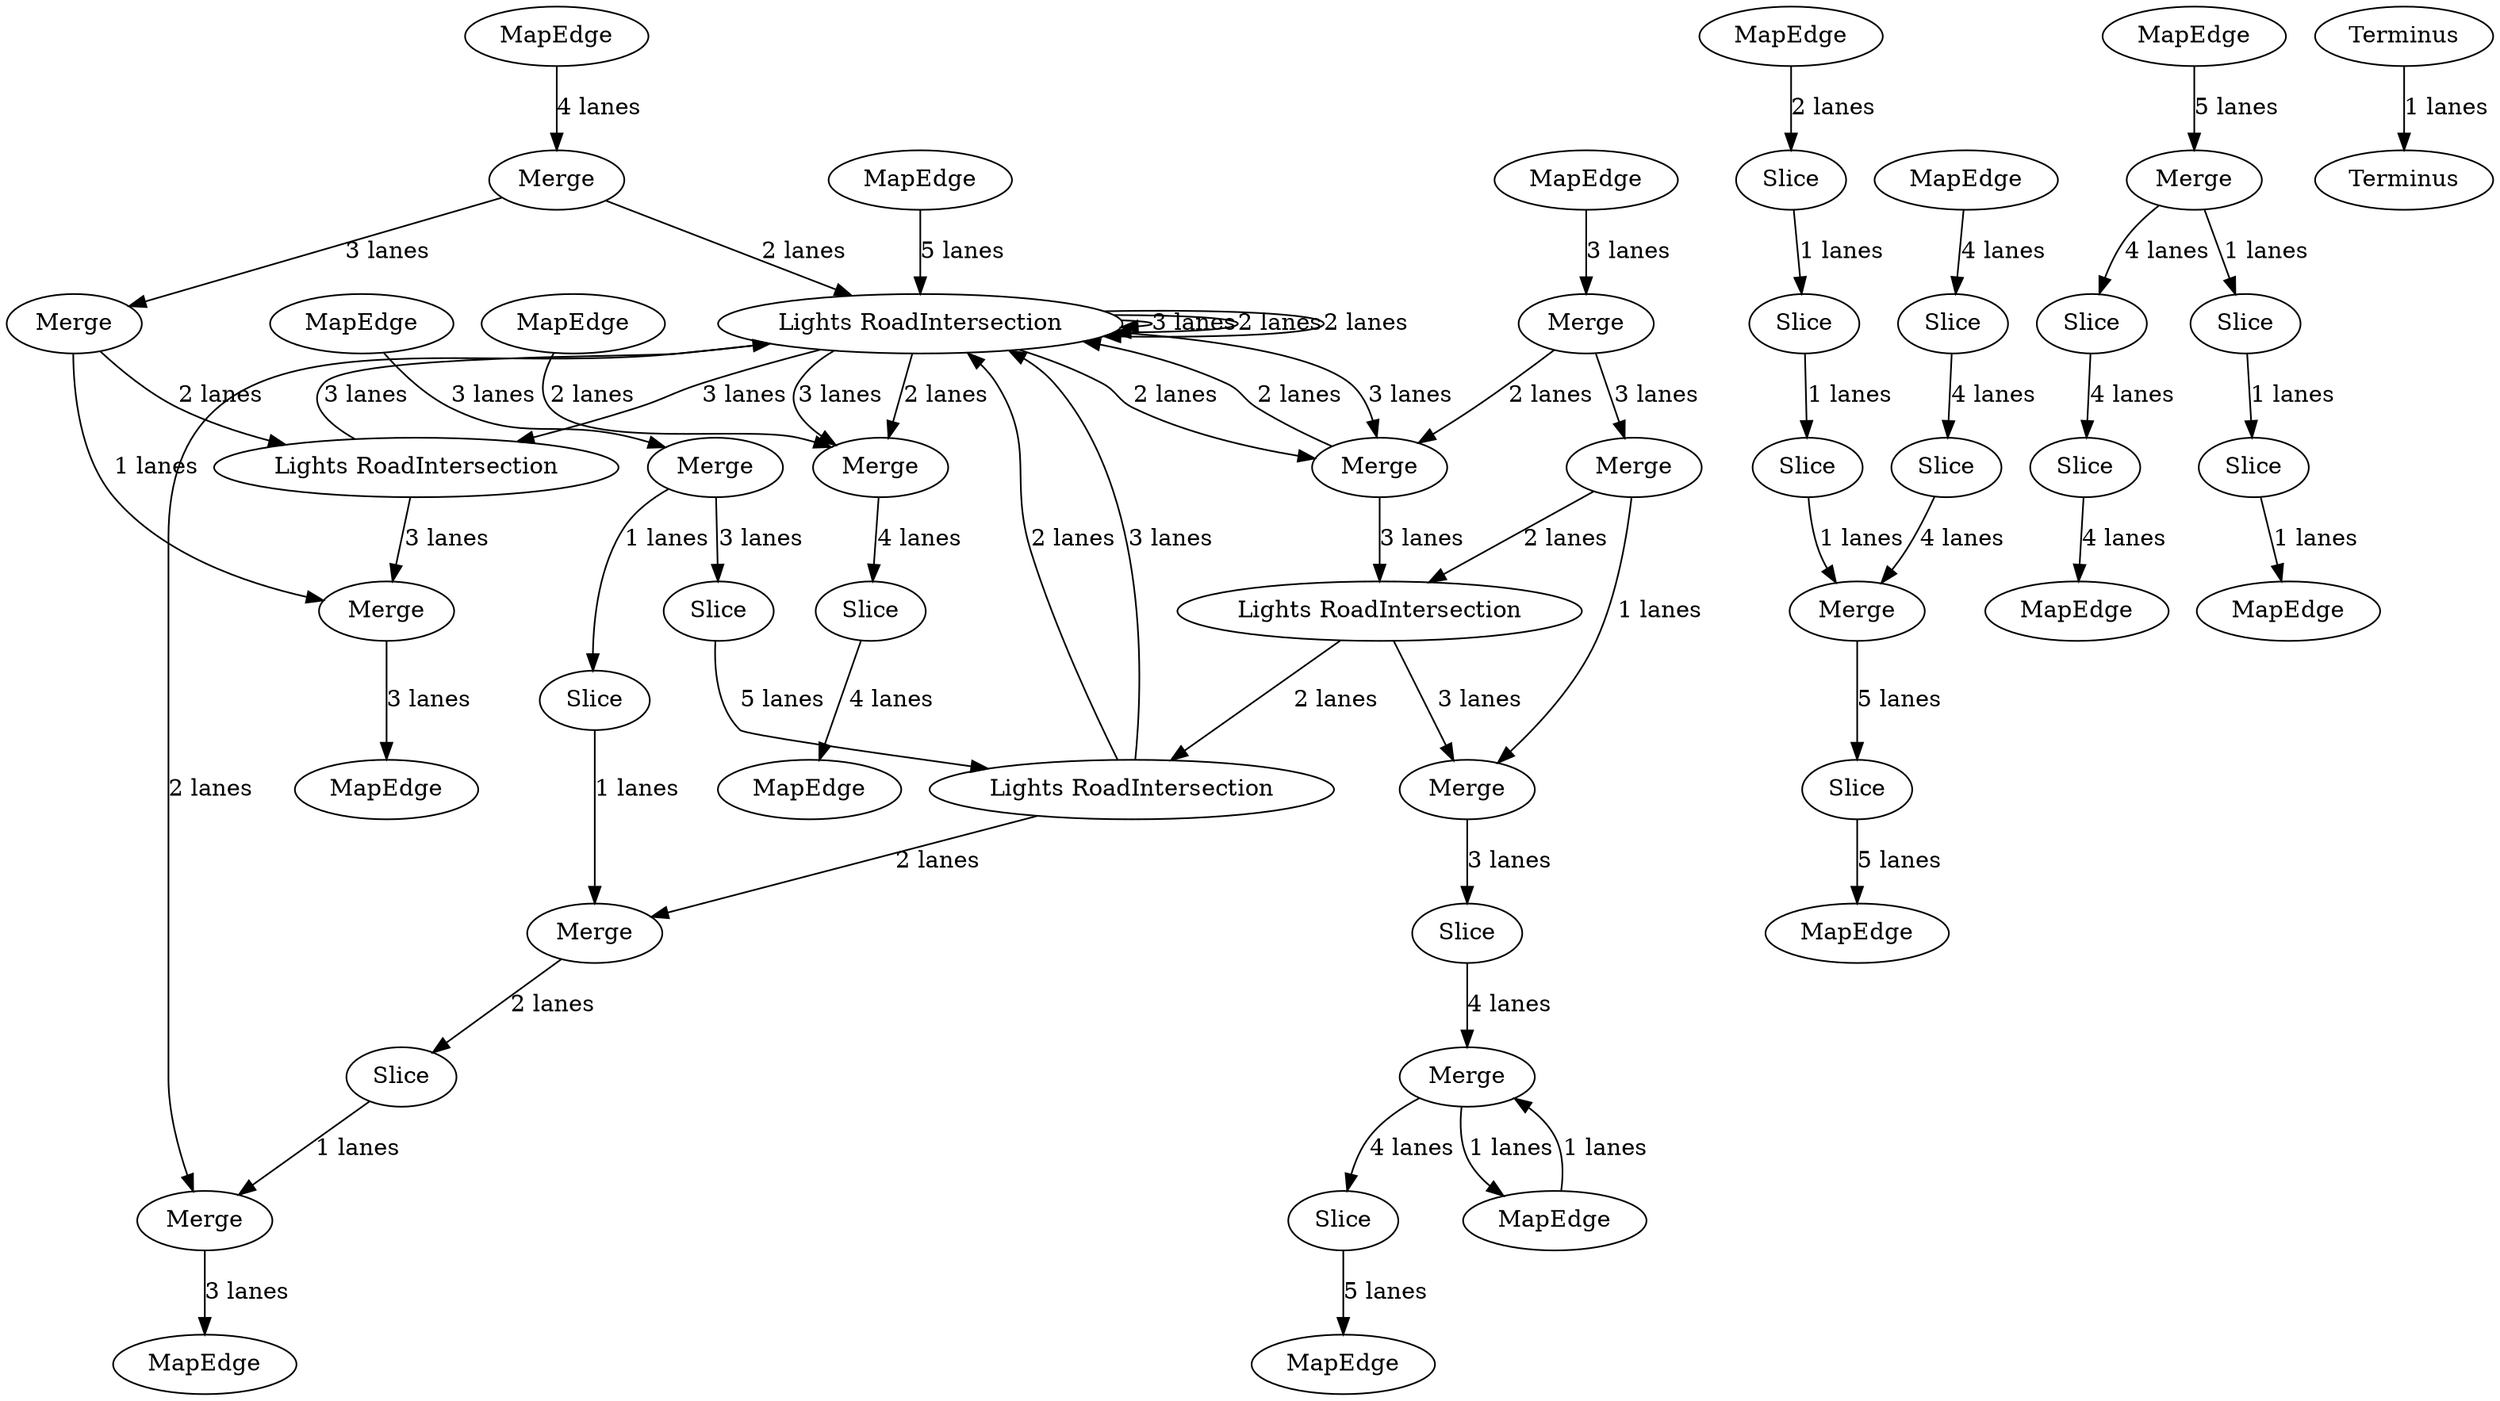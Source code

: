 digraph {
    0 [ label = "Merge" ]
    1 [ label = "Merge" ]
    2 [ label = "Merge" ]
    3 [ label = "Slice" ]
    4 [ label = "MapEdge" ]
    5 [ label = "MapEdge" ]
    6 [ label = "Slice" ]
    7 [ label = "Slice" ]
    8 [ label = "Slice" ]
    9 [ label = "MapEdge" ]
    10 [ label = "Slice" ]
    11 [ label = "Slice" ]
    12 [ label = "MapEdge" ]
    13 [ label = "Merge" ]
    14 [ label = "MapEdge" ]
    15 [ label = "Merge" ]
    16 [ label = "Slice" ]
    17 [ label = "Lights RoadIntersection" ]
    18 [ label = "Lights RoadIntersection" ]
    19 [ label = "Lights RoadIntersection" ]
    20 [ label = "Slice" ]
    21 [ label = "MapEdge" ]
    22 [ label = "Lights RoadIntersection" ]
    23 [ label = "Merge" ]
    24 [ label = "Merge" ]
    25 [ label = "Merge" ]
    26 [ label = "Merge" ]
    27 [ label = "Merge" ]
    28 [ label = "Merge" ]
    29 [ label = "MapEdge" ]
    30 [ label = "Merge" ]
    31 [ label = "Slice" ]
    32 [ label = "Slice" ]
    33 [ label = "MapEdge" ]
    34 [ label = "Slice" ]
    35 [ label = "Slice" ]
    36 [ label = "MapEdge" ]
    37 [ label = "Merge" ]
    38 [ label = "Slice" ]
    39 [ label = "Slice" ]
    40 [ label = "MapEdge" ]
    41 [ label = "Slice" ]
    42 [ label = "Terminus" ]
    43 [ label = "Terminus" ]
    44 [ label = "MapEdge" ]
    45 [ label = "MapEdge" ]
    46 [ label = "Slice" ]
    47 [ label = "MapEdge" ]
    48 [ label = "MapEdge" ]
    49 [ label = "MapEdge" ]
    50 [ label = "MapEdge" ]
    51 [ label = "Merge" ]
    0 -> 22 [ label = "2 lanes" ]
    1 -> 2 [ label = "2 lanes" ]
    3 -> 4 [ label = "4 lanes" ]
    5 -> 1 [ label = "3 lanes" ]
    6 -> 7 [ label = "4 lanes" ]
    8 -> 9 [ label = "1 lanes" ]
    10 -> 11 [ label = "1 lanes" ]
    12 -> 13 [ label = "5 lanes" ]
    14 -> 0 [ label = "4 lanes" ]
    15 -> 16 [ label = "1 lanes" ]
    22 -> 22 [ label = "3 lanes" ]
    2 -> 17 [ label = "3 lanes" ]
    22 -> 18 [ label = "3 lanes" ]
    19 -> 22 [ label = "3 lanes" ]
    17 -> 28 [ label = "3 lanes" ]
    28 -> 20 [ label = "3 lanes" ]
    18 -> 25 [ label = "3 lanes" ]
    25 -> 21 [ label = "3 lanes" ]
    22 -> 2 [ label = "3 lanes" ]
    2 -> 22 [ label = "2 lanes" ]
    19 -> 22 [ label = "2 lanes" ]
    22 -> 22 [ label = "2 lanes" ]
    18 -> 22 [ label = "3 lanes" ]
    17 -> 19 [ label = "2 lanes" ]
    22 -> 23 [ label = "3 lanes" ]
    22 -> 2 [ label = "2 lanes" ]
    22 -> 22 [ label = "2 lanes" ]
    24 -> 25 [ label = "1 lanes" ]
    22 -> 23 [ label = "2 lanes" ]
    22 -> 26 [ label = "2 lanes" ]
    27 -> 28 [ label = "1 lanes" ]
    23 -> 3 [ label = "4 lanes" ]
    29 -> 15 [ label = "3 lanes" ]
    7 -> 30 [ label = "4 lanes" ]
    11 -> 30 [ label = "1 lanes" ]
    13 -> 31 [ label = "4 lanes" ]
    32 -> 33 [ label = "5 lanes" ]
    31 -> 34 [ label = "4 lanes" ]
    13 -> 35 [ label = "1 lanes" ]
    35 -> 8 [ label = "1 lanes" ]
    26 -> 36 [ label = "3 lanes" ]
    0 -> 24 [ label = "3 lanes" ]
    24 -> 18 [ label = "2 lanes" ]
    37 -> 38 [ label = "2 lanes" ]
    1 -> 27 [ label = "3 lanes" ]
    27 -> 17 [ label = "2 lanes" ]
    39 -> 40 [ label = "5 lanes" ]
    41 -> 19 [ label = "5 lanes" ]
    42 -> 43 [ label = "1 lanes" ]
    15 -> 41 [ label = "3 lanes" ]
    34 -> 44 [ label = "4 lanes" ]
    45 -> 6 [ label = "4 lanes" ]
    46 -> 10 [ label = "1 lanes" ]
    47 -> 46 [ label = "2 lanes" ]
    30 -> 32 [ label = "5 lanes" ]
    48 -> 22 [ label = "5 lanes" ]
    20 -> 51 [ label = "4 lanes" ]
    51 -> 39 [ label = "4 lanes" ]
    49 -> 23 [ label = "2 lanes" ]
    16 -> 37 [ label = "1 lanes" ]
    51 -> 50 [ label = "1 lanes" ]
    50 -> 51 [ label = "1 lanes" ]
    19 -> 37 [ label = "2 lanes" ]
    38 -> 26 [ label = "1 lanes" ]
}
